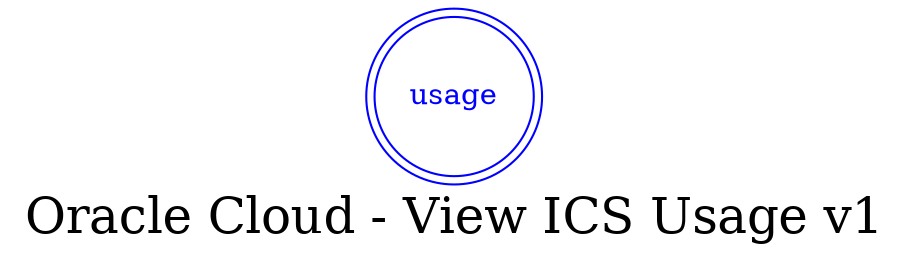 digraph LexiconGraph {
graph[label="Oracle Cloud - View ICS Usage v1", fontsize=24]
splines=true
"usage" [color=blue, fontcolor=blue, shape=doublecircle]
}
